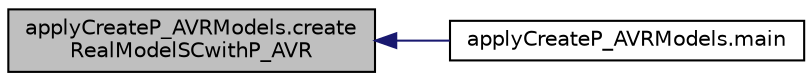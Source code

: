 digraph "applyCreateP_AVRModels.createRealModelSCwithP_AVR"
{
  edge [fontname="Helvetica",fontsize="10",labelfontname="Helvetica",labelfontsize="10"];
  node [fontname="Helvetica",fontsize="10",shape=record];
  rankdir="LR";
  Node4 [label="applyCreateP_AVRModels.create\lRealModelSCwithP_AVR",height=0.2,width=0.4,color="black", fillcolor="grey75", style="filled", fontcolor="black"];
  Node4 -> Node5 [dir="back",color="midnightblue",fontsize="10",style="solid",fontname="Helvetica"];
  Node5 [label="applyCreateP_AVRModels.main",height=0.2,width=0.4,color="black", fillcolor="white", style="filled",URL="$namespaceapply_create_p___a_v_r_models.html#a3f91842d1a2b290ab21b5efefb59ba08"];
}
